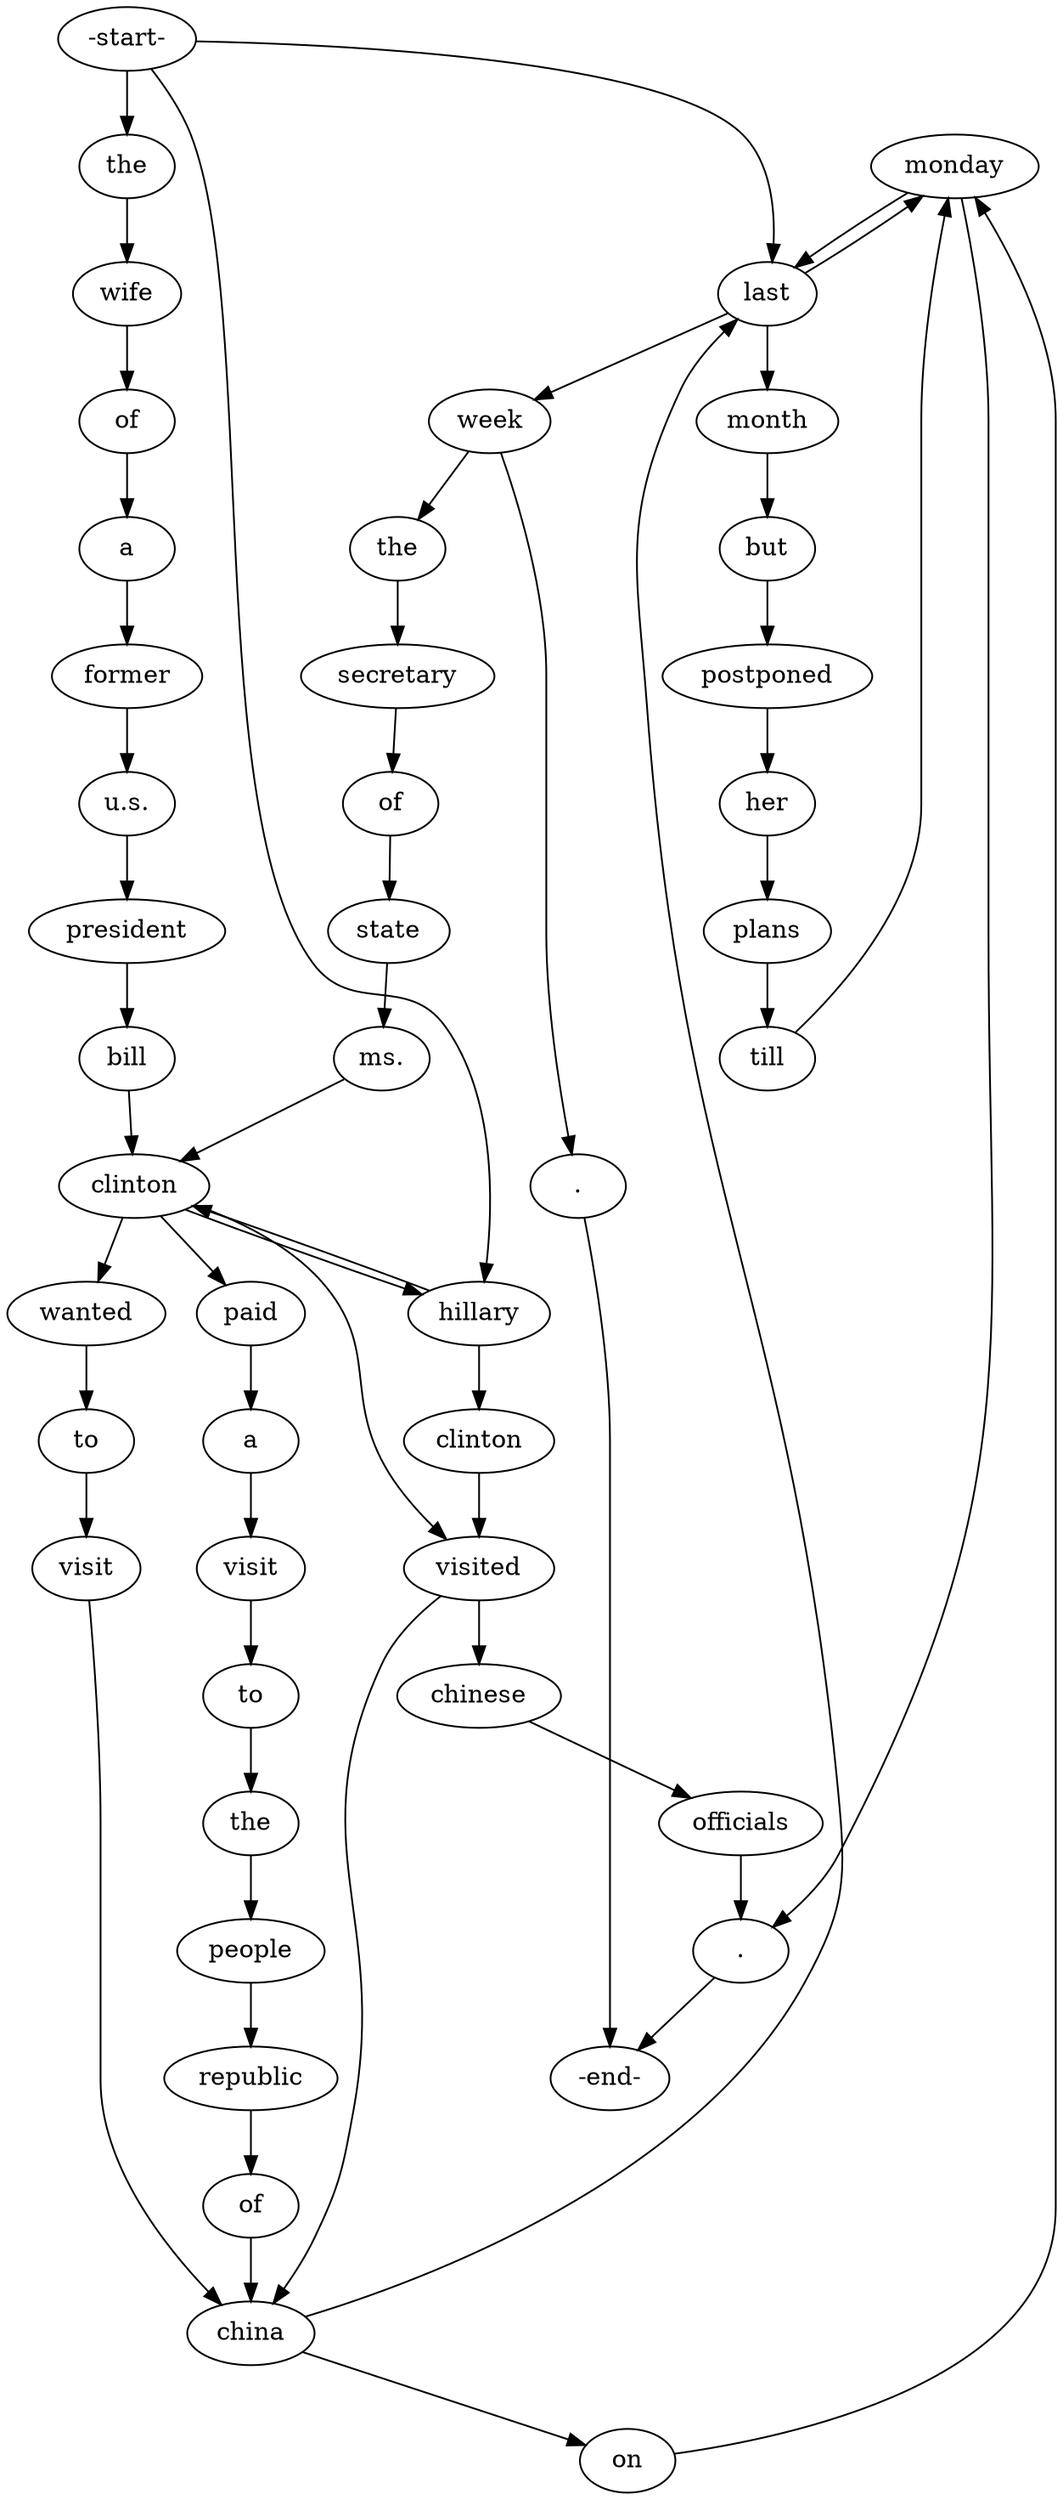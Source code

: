 strict digraph  {
	node [label="\N"];
	"('monday/-/NNP', 0)"	 [info="[(0, 15), (1, 14), (2, 13)]",
		label=monday];
	"('last/-/JJ', 0)"	 [info="[(0, 14), (1, 7), (1, 15), (3, 1)]",
		label=last];
	"('monday/-/NNP', 0)" -> "('last/-/JJ', 0)"	 [weight=0.583333333333];
	"('./-/PUNCT', 0)"	 [info="[(0, 16), (2, 14), (3, 12)]",
		label="."];
	"('monday/-/NNP', 0)" -> "('./-/PUNCT', 0)"	 [weight=0.333333333333];
	"('republic/-/NNP', 0)"	 [info="[(2, 9)]",
		label=republic];
	"('of/-/IN', 1)"	 [info="[(2, 10)]",
		label=of];
	"('republic/-/NNP', 0)" -> "('of/-/IN', 1)"	 [weight=2.0];
	"('a/-/DT', 0)"	 [info="[(0, 4)]",
		label=a];
	"('former/-/JJ', 0)"	 [info="[(0, 5)]",
		label=former];
	"('a/-/DT', 0)" -> "('former/-/JJ', 0)"	 [weight=2.0];
	"('bill/-/NNP', 0)"	 [info="[(0, 8)]",
		label=bill];
	"('clinton/-/NNP', 0)"	 [info="[(0, 9), (1, 2), (2, 2), (3, 8)]",
		label=clinton];
	"('bill/-/NNP', 0)" -> "('clinton/-/NNP', 0)"	 [weight=1.25];
	"('u.s./-/NNP', 0)"	 [info="[(0, 6)]",
		label="u.s."];
	"('former/-/JJ', 0)" -> "('u.s./-/NNP', 0)"	 [weight=2.0];
	"('clinton/-/NNP', 1)"	 [info="[(0, 11)]",
		label=clinton];
	"('visited/-/VBD', 0)"	 [info="[(0, 12), (3, 9)]",
		label=visited];
	"('clinton/-/NNP', 1)" -> "('visited/-/VBD', 0)"	 [weight=1.5];
	"('the/-/DT', 2)"	 [info="[(3, 3)]",
		label=the];
	"('secretary/-/NNP', 0)"	 [info="[(3, 4)]",
		label=secretary];
	"('the/-/DT', 2)" -> "('secretary/-/NNP', 0)"	 [weight=2.0];
	"('china/-/NNP', 0)"	 [info="[(0, 13), (1, 6), (2, 11)]",
		label=china];
	"('of/-/IN', 1)" -> "('china/-/NNP', 0)"	 [weight=1.33333333333];
	"('visit/-/VB', 0)"	 [info="[(1, 5)]",
		label=visit];
	"('visit/-/VB', 0)" -> "('china/-/NNP', 0)"	 [weight=1.33333333333];
	"('paid/-/VBD', 0)"	 [info="[(2, 3)]",
		label=paid];
	"('a/-/DT', 1)"	 [info="[(2, 4)]",
		label=a];
	"('paid/-/VBD', 0)" -> "('a/-/DT', 1)"	 [weight=2.0];
	"('last/-/JJ', 0)" -> "('monday/-/NNP', 0)"	 [weight=0.510416666667];
	"('month/-/NN', 0)"	 [info="[(1, 8)]",
		label=month];
	"('last/-/JJ', 0)" -> "('month/-/NN', 0)"	 [weight=1.25];
	"('week/-/NN', 0)"	 [info="[(1, 16), (3, 2)]",
		label=week];
	"('last/-/JJ', 0)" -> "('week/-/NN', 0)"	 [weight=0.375];
	"('till/-/IN', 0)"	 [info="[(1, 13)]",
		label=till];
	"('till/-/IN', 0)" -> "('monday/-/NNP', 0)"	 [weight=1.33333333333];
	"('but/-/CC', 0)"	 [info="[(1, 9)]",
		label=but];
	"('postponed/-/VBD', 0)"	 [info="[(1, 10)]",
		label=postponed];
	"('but/-/CC', 0)" -> "('postponed/-/VBD', 0)"	 [weight=2.0];
	"('visit/-/NN', 0)"	 [info="[(2, 5)]",
		label=visit];
	"('a/-/DT', 1)" -> "('visit/-/NN', 0)"	 [weight=2.0];
	"('her/-/PRP$', 0)"	 [info="[(1, 11)]",
		label=her];
	"('postponed/-/VBD', 0)" -> "('her/-/PRP$', 0)"	 [weight=2.0];
	"('clinton/-/NNP', 0)" -> "('paid/-/VBD', 0)"	 [weight=1.25];
	"('hillary/-/NNP', 0)"	 [info="[(0, 10), (1, 1), (2, 1)]",
		label=hillary];
	"('clinton/-/NNP', 0)" -> "('hillary/-/NNP', 0)"	 [weight=0.583333333333];
	"('wanted/-/VBD', 0)"	 [info="[(1, 3)]",
		label=wanted];
	"('clinton/-/NNP', 0)" -> "('wanted/-/VBD', 0)"	 [weight=1.25];
	"('clinton/-/NNP', 0)" -> "('visited/-/VBD', 0)"	 [weight=0.5625];
	"('of/-/IN', 2)"	 [info="[(3, 5)]",
		label=of];
	"('secretary/-/NNP', 0)" -> "('of/-/IN', 2)"	 [weight=2.0];
	"('state/-/NNP', 0)"	 [info="[(3, 6)]",
		label=state];
	"('of/-/IN', 2)" -> "('state/-/NNP', 0)"	 [weight=2.0];
	"('month/-/NN', 0)" -> "('but/-/CC', 0)"	 [weight=2.0];
	"('ms./-/NNP', 0)"	 [info="[(3, 7)]",
		label="ms."];
	"('ms./-/NNP', 0)" -> "('clinton/-/NNP', 0)"	 [weight=1.25];
	"('officials/-/NNS', 0)"	 [info="[(3, 11)]",
		label=officials];
	"('officials/-/NNS', 0)" -> "('./-/PUNCT', 0)"	 [weight=1.33333333333];
	"('hillary/-/NNP', 0)" -> "('clinton/-/NNP', 1)"	 [weight=1.33333333333];
	"('hillary/-/NNP', 0)" -> "('clinton/-/NNP', 0)"	 [weight=0.291666666667];
	"('to/-/TO', 0)"	 [info="[(1, 4)]",
		label=to];
	"('to/-/TO', 0)" -> "('visit/-/VB', 0)"	 [weight=2.0];
	"('china/-/NNP', 0)" -> "('last/-/JJ', 0)"	 [weight=0.291666666667];
	"('on/-/IN', 0)"	 [info="[(2, 12)]",
		label=on];
	"('china/-/NNP', 0)" -> "('on/-/IN', 0)"	 [weight=1.33333333333];
	"('-end-/-/-end-', 0)"	 [info="[(0, 17), (1, 18), (2, 15), (3, 13)]",
		label="-end-"];
	"('wife/-/NN', 0)"	 [info="[(0, 2)]",
		label=wife];
	"('of/-/IN', 0)"	 [info="[(0, 3)]",
		label=of];
	"('wife/-/NN', 0)" -> "('of/-/IN', 0)"	 [weight=2.0];
	"('to/-/TO', 1)"	 [info="[(2, 6)]",
		label=to];
	"('the/-/DT', 1)"	 [info="[(2, 7)]",
		label=the];
	"('to/-/TO', 1)" -> "('the/-/DT', 1)"	 [weight=2.0];
	"('./-/PUNCT', 0)" -> "('-end-/-/-end-', 0)"	 [weight=0.194444444444];
	"('the/-/DT', 0)"	 [info="[(0, 1)]",
		label=the];
	"('the/-/DT', 0)" -> "('wife/-/NN', 0)"	 [weight=2.0];
	"('on/-/IN', 0)" -> "('monday/-/NNP', 0)"	 [weight=1.33333333333];
	"('plans/-/NNS', 0)"	 [info="[(1, 12)]",
		label=plans];
	"('plans/-/NNS', 0)" -> "('till/-/IN', 0)"	 [weight=2.0];
	"('week/-/NN', 0)" -> "('the/-/DT', 2)"	 [weight=1.5];
	"('./-/PUNCT', 1)"	 [info="[(1, 17)]",
		label="."];
	"('week/-/NN', 0)" -> "('./-/PUNCT', 1)"	 [weight=1.5];
	"('president/-/NN', 0)"	 [info="[(0, 7)]",
		label=president];
	"('u.s./-/NNP', 0)" -> "('president/-/NN', 0)"	 [weight=2.0];
	"('wanted/-/VBD', 0)" -> "('to/-/TO', 0)"	 [weight=2.0];
	"('./-/PUNCT', 1)" -> "('-end-/-/-end-', 0)"	 [weight=1.25];
	"('people/-/NNP', 0)"	 [info="[(2, 8)]",
		label=people];
	"('people/-/NNP', 0)" -> "('republic/-/NNP', 0)"	 [weight=2.0];
	"('president/-/NN', 0)" -> "('bill/-/NNP', 0)"	 [weight=2.0];
	"('-start-/-/-start-', 0)"	 [info="[(0, 0), (1, 0), (2, 0), (3, 0)]",
		label="-start-"];
	"('-start-/-/-start-', 0)" -> "('last/-/JJ', 0)"	 [weight=0.411764705882];
	"('-start-/-/-start-', 0)" -> "('hillary/-/NNP', 0)"	 [weight=0.277777777778];
	"('-start-/-/-start-', 0)" -> "('the/-/DT', 0)"	 [weight=1.25];
	"('the/-/DT', 1)" -> "('people/-/NNP', 0)"	 [weight=2.0];
	"('state/-/NNP', 0)" -> "('ms./-/NNP', 0)"	 [weight=2.0];
	"('of/-/IN', 0)" -> "('a/-/DT', 0)"	 [weight=2.0];
	"('visit/-/NN', 0)" -> "('to/-/TO', 1)"	 [weight=2.0];
	"('chinese/-/JJ', 0)"	 [info="[(3, 10)]",
		label=chinese];
	"('chinese/-/JJ', 0)" -> "('officials/-/NNS', 0)"	 [weight=2.0];
	"('visited/-/VBD', 0)" -> "('china/-/NNP', 0)"	 [weight=0.833333333333];
	"('visited/-/VBD', 0)" -> "('chinese/-/JJ', 0)"	 [weight=1.5];
	"('her/-/PRP$', 0)" -> "('plans/-/NNS', 0)"	 [weight=2.0];
}
